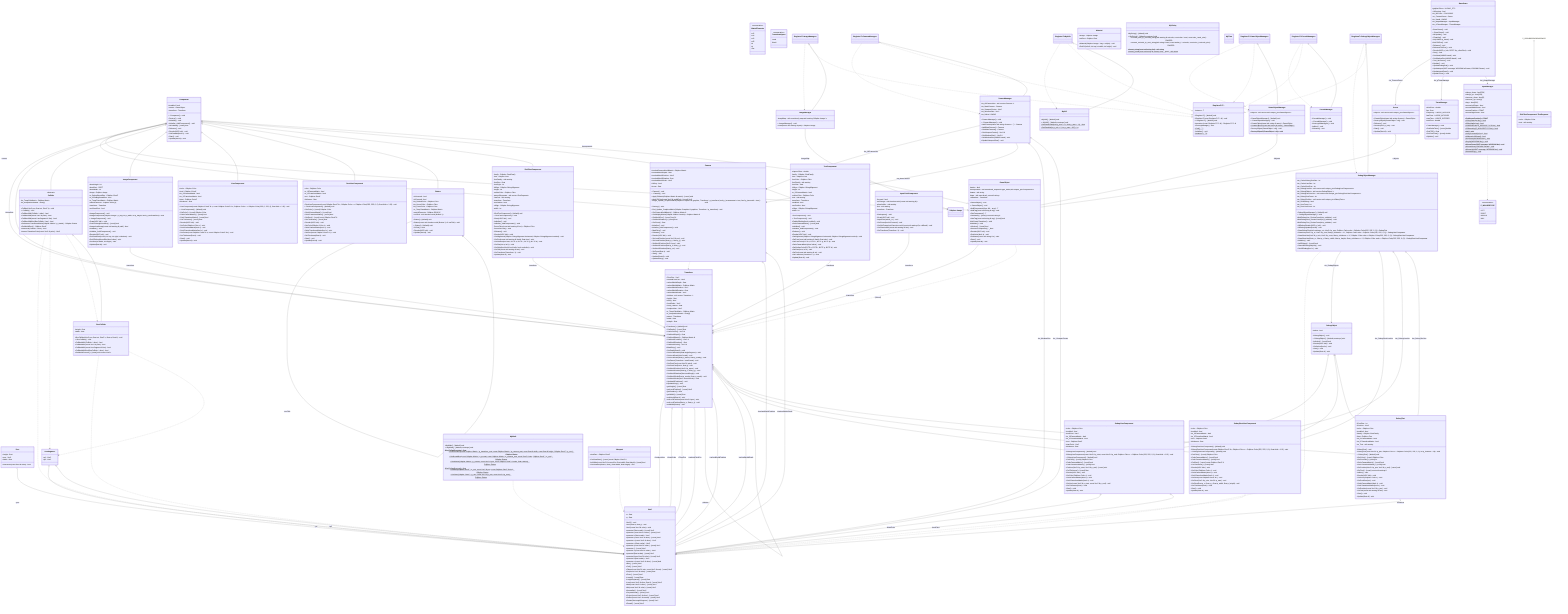 classDiagram
    class C_0016480947060394780245["Vec2"]
    class C_0016480947060394780245 {
        +Vec2() void
        +Vec2(float x, float y) void
        +Vec2(const Vec2 & other) void
        +operator*(float scalar) [const] Vec2
        +operator*(const Vec2 & other) [const] Vec2
        +operator*=(float scalar) Vec2
        +operator+(const Vec2 & other) [const] Vec2
        +operator+=(const Vec2 & other) Vec2
        +operator+=(float scalar) Vec2
        +operator-(const Vec2 & other) [const] Vec2
        +operator-() [const] Vec2
        +operator-=(const Vec2 & other) Vec2
        +operator/(float scalar) [const] Vec2
        +operator/(const Vec2 & other) [const] Vec2
        +operator/=(float scalar) Vec2
        +operator==(const Vec2 & other) [const] bool
        +Abs() [const] Vec2
        +Ceil() [const] Vec2
        +Clamp(const Vec2 & min, const Vec2 & max) [const] Vec2
        +Dot(const Vec2 & other) [const] float
        +Floor() [const] Vec2
        +Length() [const] float
        +LengthSquared() [const] float
        +Lerp(const Vec2 & other, float t) [const] Vec2
        +Max(const Vec2 & other) [const] Vec2
        +Min(const Vec2 & other) [const] Vec2
        +Normalize() [const] Vec2
        +Perpendicular() [const] Vec2
        +Project(const Vec2 & other) [const] Vec2
        +Reflect(const Vec2 & normal) [const] Vec2
        +Rotate(float angleDegrees) [const] Vec2
        +Round() [const] Vec2
        +x : float
        +y : float
    }
    class C_0008364433741114752039["Rect"]
    class C_0008364433741114752039 {
        +Intersects(const Rect & other) bool
        +height : float
        +pos : Vec2
        +width : float
    }
    class C_0012021292812520796288["Component"]
    class C_0012021292812520796288 {
        +~Component() void
        +Destroy() void
        +Initialize() void
        +Initialize_AddCompoment() void
        +IsEnabled() [const] bool
        +Release() void
        +Render(HDC hdc) void
        +SetEnabled(bool e) void
        +Start() void
        +Update(float dt) void
        #enabled : bool
        +owner : GameObject *
        +transform : Transform *
    }
    class C_0000370005033936394450["Gdiplus::Image"]
    class C_0000370005033936394450 {
    }
    class C_0006111862596534002478["Camera"]
    class C_0006111862596534002478 {
        +Camera() void
        +~Camera() void
        +ApplyToMatrix(Gdiplus::Matrix & matrix) [const] void
        +ApplyToPoint(const Vec2 & worldPos) [const] Vec2
        +Begin_Update_GraphicsMatrix(Gdiplus::Graphics & graphics, Transform * p_transform, bool p_iscameramat = true, bool p_issmooth = true) void
        +Destroy() void
        +End_Update_GraphicsMatrix(Gdiplus::Graphics & graphics, Transform * p_transform) void
        +GetCameraWorldMatrix() Gdiplus::Matrix &
        +GetMultiplyMatrix(Gdiplus::Matrix & matrix) Gdiplus::Matrix &
        +GetWorldPos() [const] Vec2 &
        +GetWorldRotation() [const] float
        +GetZoom() float
        +Initialize() void
        +Initialize_AddCompoment() void
        +MarkDirty() void
        +Release() void
        +Render(HDC hdc) void
        +SetLocalPosition(const Vec2 & pos) void
        +SetLocalPosition(float p_x, float p_y) void
        +SetWorldPosition(Vec2 & pos) void
        +SetWorldPosition(float p_x, float p_y) void
        +SetWorldRotation(float p_rot) void
        +SetZoom(float z) void
        +Start() void
        +Update(float dt) void
        +UpdateIfDirty() void
        #cachedCameraWorldMatrix : Gdiplus::Matrix
        #cachedWorldDepth : float
        #cachedWorldPosition : Vec2
        #cachedWorldRotation : float
        #cachedWorldScale : Vec2
        #isDirty : bool
        #zoom : float
    }
    class C_0010250684592540512228["GameObject"]
    class C_0010250684592540512228 {
        +GameObject() void
        +~GameObject() void
        +AddComponent<T,Args...>(Args &&... args) T *
        +AddTag(const std::string & tag) void
        +GetComponent<T>() T *
        +GetName() [const] const std::string &
        +HasTag(const std::string & tag) [const] bool
        #InitCreateTransform() void
        #Initialize() void
        +IsActive() [const] bool
        +RemoveComponent<T,Args...>() _Bool
        +Render(HDC hdc) void
        +SetActive(bool a) void
        +SetName(const std::string & n) void
        +Start() void
        +Update(float dt) void
        #active : bool
        #components : std::unordered_map&lt;std::type_index,std::unique_ptr&lt;Component&gt;&gt;
        #name : std::string
        #tags : std::unordered_set&lt;std::string&gt;
        +transform : Transform *
    }
    class C_0009743155639492764517["MatrixElements"]
    class C_0009743155639492764517 {
        <<enumeration>>
        m11
        m12
        m21
        m22
        dx
        dy
        Size
    }
    class C_0011529733206085767575["TransformSpace"]
    class C_0011529733206085767575 {
        <<enumeration>>
        Local
        World
    }
    class C_0013979161094353040123["Transform"]
    class C_0013979161094353040123 {
        #Transform() [default] void
        +GetDepth() [const] float
        +GetPivotPos() Vec2 &
        +GetWorldDepth() float
        +GetWorldMatrix() Gdiplus::Matrix &
        +GetWorldPosition() Vec2 &
        +GetWorldRotation() float
        +GetWorldScale() Vec2 &
        #MarkDirty() void
        +SetDepth(float d) void
        +SetLocalRotation(float angleDegrees) void
        +SetLocalScale(Vec2 scale) void
        +SetLocalScale(float p_scalex, float p_scaley) void
        +SetParent(Transform * newParent) void
        +SetPivotPos(const Vec2 & pivot) void
        +SetPivotPos(float x, float y) void
        +SetWorldPosition(Vec2 & p_wpos) void
        +SetWorldPosition(float p_x, float p_y) void
        +SetWorldRotation(float worldAngle) void
        +SetWorldScale(float p_xscale, float p_yscale) void
        +SetWorldScale(Vec2 & worldScale) void
        +UpdateAllPositions() void
        #UpdateIfDirty() void
        +getHeight() [const] float
        +getLocalPosition() [const] Vec2
        +getRotation() float
        +getWidth() [const] float
        +setHeight(float h) void
        +setLocalPosition(const Vec2 & pos) void
        +setLocalPosition(float p_x, float p_y) void
        +setWidth(float w) void
        +PivotPos : Vec2
        +cachedPivotPos : Vec2
        -cachedWorldDepth : float
        -cachedWorldMatrix : Gdiplus::Matrix
        -cachedWorldPosition : Vec2
        -cachedWorldRotation : float
        -cachedWorldScale : Vec2
        -children : std::vector&lt;Transform *&gt;
        +height : float
        -isDirty : bool
        +localScale : Vec2
        +local_rotation : float
        +localposition : Vec2
        -m_TempCalcMatrix : Gdiplus::Matrix
        -m_tempcachedmatrix : float[6]
        -parent : Transform *
        +width : float
        +zdepth : float
    }
    class C_0011044441207668165372["SingletonT&lt;T&gt;"]
    class C_0011044441207668165372 {
        #SingletonT() [default] void
        #SingletonT(const SingletonT&lt;T&gt; &) void
        #~SingletonT() [default] void
        #operator=(const SingletonT&lt;T&gt; &) SingletonT&lt;T&gt; &
        +DestroyManager() void
        +GetI() T *$
        +Initialize() void
        +Instance() T &$
        -instance : T *
    }
    class C_0013661311382128640226["SingletonT&lt;CameraManager&gt;"]
    class C_0013661311382128640226 {
    }
    class C_0010602408877764505757["CameraManager"]
    class C_0010602408877764505757 {
        +CameraManager() void
        +~CameraManager() void
        +AddCamera(const std::string & name = "") Camera *
        +AddMainCamera() Camera *
        +GetMainCamera() Camera *
        +GetViewportCenter() Vec2 &
        +GetWindowSize() Vec2 &
        +SetWindowSize(HWND hwnd) void
        #UpdateViewportSize() void
        #m_AllCameraVec : std::vector&lt;Camera *&gt;
        #m_MainCamera : Camera *
        #m_ViewportCenter : Vec2
        #m_WindowSize : Vec2
        #m_hWnd : HWND
    }
    class C_0012662634402439666456["LineSegment"]
    class C_0012662634402439666456 {
        +p1 : Vec2
        +p2 : Vec2
    }
    class C_0014710440344490690589["Collider"]
    class C_0014710440344490690589 {
        <<abstract>>
        +Collider(Vec2 pos, float rot, SizeF s) void
        +~Collider() void
        +CollidesWith(Collider * other) bool*
        +CollidesWith(const Vec2 & point) bool*
        +CollidesWith(const LineSegment & line) bool*
        +CollidesWithBox(BoxCollider * box) bool*
        +GetInverseTransformMatrix(Gdiplus::Matrix * p_matrix) Gdiplus::Status
        +GetWorldRect() Gdiplus::RectF
        +Intersects(Collider * other) bool
        +InverseTransformPoint(const Vec2 & point) Vec2
        #m_TempCalcMatrix : Gdiplus::Matrix
        #m_tempcachedmatrix : float[6]
    }
    class C_0005411490672434116202["BoxCollider"]
    class C_0005411490672434116202 {
        +BoxCollider(Vec2 pos, float rot, SizeF s, float w, float h) void
        +~BoxCollider() void
        +CollidesWith(Collider * other) bool
        +CollidesWith(const Vec2 & point) bool
        +CollidesWith(const LineSegment & line) bool
        +CollidesWithBox(BoxCollider * other) bool
        +GetWorldCorners() [const] std::vector&lt;Vec2&gt;
        +height : float
        +width : float
    }
    class C_0007426470158294810457["ImageComponent"]
    class C_0007426470158294810457 {
        +ImageComponent() void
        +ImageComponent(Gdiplus::Image * p_img, int p_width, int p_height, bool p_useDrawRect) void
        +~ImageComponent() void
        +Draw(HDC hdc) void
        +GetISDebugBoundBox() [const] bool
        +ImageLoadImage(const std::wstring & path) bool
        +Initialize() void
        +Initialize_AddCompoment() void
        +Render(HDC hdc) void
        +SetDrawRect(int left, int top, int right, int bottom) void
        +SetISDebugBoundBox(bool value) void
        +SetSize(int width, int height) void
        +Update(float dt) void
        -drawHeight : int
        -drawRect : RECT
        -drawWidth : int
        -image : Gdiplus::Image *
        -m_DebugBoundBox : Gdiplus::RectF
        -m_ISDebugBoundBox : bool
        -m_TempTransMatrix : Gdiplus::Matrix
        -matrixElements : Gdiplus::REAL[6]
        -transform : Transform *
        -useDrawRect : bool
    }
    class C_0011492085545754070408["SingletonT&lt;ImageManager&gt;"]
    class C_0011492085545754070408 {
    }
    class C_0017393003743977498017["ImageManager"]
    class C_0017393003743977498017 {
        +~ImageManager() void
        +Load(const std::wstring & path) Gdiplus::Image *
        -imageMap : std::unordered_map&lt;std::wstring,Gdiplus::Image *&gt;
    }
    class C_0013047365441492111311["DebugObject"]
    class C_0013047365441492111311 {
        +DebugObject() void
        +~DebugObject() [default,constexpr] void
        +IsActive() [const] bool
        +Render(HDC hdc) void
        +SetActive(bool a) void
        +Start() void
        +Update(float dt) void
        #active : bool
    }
    class C_0017289291423747156513["DebugLineComponent"]
    class C_0017289291423747156513 {
        +DebugLineComponent() [default] void
        +DebugLineComponent(const Vec2 & p_start, const Vec2 & p_end, Gdiplus::Color c = Gdiplus::Color&lpar;255, 255, 0, 0&rpar;, float thick = 1.0f) void
        +~DebugLineComponent() [default] void
        +GetColor() [const] Gdiplus::Color
        +GetIsCameraMatrix() [const] bool
        +GetIsTransformMatrix() [const] bool
        +GetLine(Vec2 & p_start, Vec2 & p_end) [const] void
        +GetThickness() [const] float
        +Render(HDC hdc) void
        +SetColor(Gdiplus::Color c) void
        +SetIsCameraMatrix(bool v) void
        +SetIsTransformMatrix(bool v) void
        +SetLine(const Vec2 & p_start, const Vec2 & p_end) void
        +SetThickness(float t) void
        +Start() void
        +Update(float dt) void
        #color : Gdiplus::Color
        #enabled : bool
        #endPoint : Vec2
        #m_ISCameraMatrix : bool
        #m_ISTransformMatrix : bool
        #rect : Gdiplus::RectF
        #startPoint : Vec2
        #thickness : float
    }
    class C_0013402360081878303675["DebugRectLineComponent"]
    class C_0013402360081878303675 {
        +DebugRectLineComponent() [default] void
        +DebugRectLineComponent(const Gdiplus::RectF & r, Gdiplus::Color c = Gdiplus::Color&lpar;255, 255, 0, 0&rpar;, float thick = 1.0f) void
        +~DebugRectLineComponent() [default] void
        +GetColor() [const] Gdiplus::Color
        +GetIsCameraMatrix() [const] bool
        +GetIsTransformMatrix() [const] bool
        +GetRect() [const] const Gdiplus::RectF &
        +GetThickness() [const] float
        +Render(HDC hdc) void
        +SetColor(Gdiplus::Color c) void
        +SetIsCameraMatrix(bool v) void
        +SetIsTransformMatrix(bool v) void
        +SetRect(const Gdiplus::RectF & r) void
        +SetRect(Vec2 & p_min, Vec2 & p_max) void
        +SetRect(float p_x, float p_y, float p_width, float p_height) void
        +SetThickness(float t) void
        +Start() void
        +Update(float dt) void
        #color : Gdiplus::Color
        #enabled : bool
        #m_ISCameraMatrix : bool
        #m_ISTransformMatrix : bool
        #rect : Gdiplus::RectF
        #thickness : float
    }
    class C_0009292021707070627199["DebugText"]
    class C_0009292021707070627199 {
        +DebugText() void
        +DebugText(const Vec2 & p_pos, Gdiplus::Color c = Gdiplus::Color&lpar;255, 255, 0, 0&rpar;, int p_fontsize = 18) void
        +~DebugText() [default] void
        +GetColor() [const] Gdiplus::Color
        +GetFontSize() [const] int
        +GetIsCameraMatrix() [const] bool
        +GetIsTransformMatrix() [const] bool
        +GetPosition(Vec2 & p_pos, Vec2 & p_end) [const] void
        +GetText() [const] const std::wstring &
        +Initlize() void
        +Render(HDC hdc) void
        +SetColor(Gdiplus::Color c) void
        +SetFontSize(int t) void
        +SetIsCameraMatrix(bool v) void
        +SetIsTransformMatrix(bool v) void
        +SetPosition(const Vec2 & p_pos) void
        +SetText(const std::wstring & text) void
        +Start() void
        +Update(float dt) void
        #FontSize : int
        #Position : Vec2
        #color : Gdiplus::Color
        #enabled : bool
        #family : Gdiplus::FontFamily *
        #font : Gdiplus::Font *
        #m_ISCameraMatrix : bool
        #m_ISTransformMatrix : bool
        #m_Text : std::wstring
    }
    class C_0011886883320507445221["SingletonT&lt;DebugObjectManager&gt;"]
    class C_0011886883320507445221 {
    }
    class C_0006671170546776371142["DebugObjectManager"]
    class C_0006671170546776371142 {
        +DebugObjectManager() [default] void
        +~DebugObjectManager() void
        #AddDebugLine_ResizeCount(int p_addsize) void
        #AddDebugRect_ResizeCount(int p_addsize) void
        #AddDebugText_ResizeCount(int p_addsize) void
        +AllDebugRender(HDC p_hdc) void
        +AllDebugUpdate(float dt) void
        +DrawDebugText(std::wstring p_str, Vec2 & p_pos, Gdiplus::Color color = Gdiplus::Color&lpar;255, 255, 0, 0&rpar;) DebugText *
        +DrawLine(Vec2 & p_st, Vec2 & p_end, float p_thickness = 1.f, Gdiplus::Color color = Gdiplus::Color&lpar;255, 255, 0, 0&rpar;) DebugLineComponent *
        +DrawRectLine(Vec2 & p_min, Vec2 & p_max, float p_thickness = 1.f, Gdiplus::Color color = Gdiplus::Color&lpar;255, 255, 0, 0&rpar;) DebugRectLineComponent *
        +DrawRectLine(float p_x, float p_y, float p_width, float p_height, float p_thickness = 1.f, Gdiplus::Color color = Gdiplus::Color&lpar;255, 255, 0, 0&rpar;) DebugRectLineComponent *
        +Initialize() void
        +IsAllDebug() [const] bool
        +ResetAllDebugObjects() void
        +SetAllDebug(bool v) void
        #m_CacheDebugTextSize : int
        #m_CacheLineSize : int
        #m_CacheRectSize : int
        #m_DebugLineVec : std::vector&lt;std::unique_ptr&lt;DebugLineComponent&gt;&gt;
        #m_DebugObjects : std::vector&lt;DebugObject *&gt;
        #m_DebugRectLineVec : std::vector&lt;std::unique_ptr&lt;DebugRectLineComponent&gt;&gt;
        #m_DebugTextCount : int
        #m_DebugTextVec : std::vector&lt;std::unique_ptr&lt;DebugText&gt;&gt;
        #m_ISAllDebug : bool
        #m_LineCount : int
        #m_RectLineCount : int
    }
    class C_0015695959574086753925["MyMath"]
    class C_0015695959574086753925 {
        +MyMath() [default] void
        +~MyMath() [default,constexpr] void
        #DegToRad(float deg) float$
        +GetBoundBox(const Gdiplus::Matrix * p_transform_mat, const Gdiplus::Matrix * p_camera_mat, const float & width, const float & height, Gdiplus::RectF * p_rect) Gdiplus::Status$
        +GetBoundBox(const Gdiplus::Matrix * p_srcmat, const Gdiplus::Matrix * p_camera_mat, const SizeF & size, Gdiplus::RectF * p_rect) Gdiplus::Status$
        +GetMatrix(Gdiplus::Matrix * p_srcmat, const Vec2 & pos, const Gdiplus::SizeF & scale, float rotation) Gdiplus::Status$
        #RadToDeg(float rad) float$
        +SetRect(Gdiplus::RectF * p_rect, const Vec2 & pos, const Gdiplus::SizeF & size) Gdiplus::Status$
        +SetRect(Gdiplus::RectF * p_rect, const Vec2 & p_min, const Vec2 & p_max) Gdiplus::Status$
    }
    class C_0009691662641127124450["LineComponent"]
    class C_0009691662641127124450 {
        +LineComponent(const Gdiplus::PointF & s, const Gdiplus::PointF & e, Gdiplus::Color c = Gdiplus::Color&lpar;255, 0, 255, 0&rpar;, float thick = 1.0f) void
        +~LineComponent() [default] void
        +GetColor() [const] Gdiplus::Color
        +GetIsCameraMatrix() [const] bool
        +GetIsTransformMatrix() [const] bool
        +GetThickness() [const] float
        +Render(HDC hdc) void
        +SetColor(Gdiplus::Color c) void
        +SetIsCameraMatrix(bool v) void
        +SetIsTransformMatrix(bool v) void
        +SetPoints(const Gdiplus::PointF & s, const Gdiplus::PointF & e) void
        +SetThickness(float t) void
        +Start() void
        +Update(float dt) void
        #color : Gdiplus::Color
        #end : Gdiplus::PointF
        #m_ISCameraMatrix : bool
        #m_ISTransformMatrix : bool
        #start : Gdiplus::PointF
        #thickness : float
    }
    class C_0011912902467100122064["RectLineComponent"]
    class C_0011912902467100122064 {
        +RectLineComponent(const Gdiplus::RectF & r, Gdiplus::Color c = Gdiplus::Color&lpar;255, 255, 0, 0&rpar;, float thick = 1.0f) void
        +~RectLineComponent() [default] void
        +GetColor() [const] Gdiplus::Color
        +GetIsCameraMatrix() [const] bool
        +GetIsTransformMatrix() [const] bool
        +GetRect() [const] const Gdiplus::RectF &
        +GetThickness() [const] float
        +Render(HDC hdc) void
        +SetColor(Gdiplus::Color c) void
        +SetIsCameraMatrix(bool v) void
        +SetIsTransformMatrix(bool v) void
        +SetRect(const Gdiplus::RectF & r) void
        +SetThickness(float t) void
        +Start() void
        +Update(float dt) void
        -color : Gdiplus::Color
        -m_ISCameraMatrix : bool
        -m_ISTransformMatrix : bool
        -rect : Gdiplus::RectF
        -thickness : float
    }
    class C_0002707729954124650755["E_MOUSEETYPE"]
    class C_0002707729954124650755 {
        <<enumeration>>
        LEFT
        RIGHT
        MIDDLE
        MAX
    }
    class C_0007529291253653007674["InputManager"]
    class C_0007529291253653007674 {
        +GetMousePosition() POINT$
        +ISKeyDown(int key) bool$
        +ISKeyUp(int key) bool$
        +ISMouseDown(E_MOUSEETYPE btn) bool$
        +ISMouseUp(E_MOUSEETYPE btn) bool$
        +Init() void$
        +IsKeyPressed(int key) bool$
        +IsMouseLeftDown() bool$
        +KeyDown(WPARAM key) void$
        +KeyUp(WPARAM key) void$
        +MouseDown(UINT message, WPARAM btn) void$
        +MouseMove(LPARAM lParam) void$
        +MouseUp(UINT message, WPARAM btn) void$
        +ResetAllKey() void$
        +iskeys_down : bool[256]
        +iskeys_up : bool[256]
        +ismouse_down : bool[3]
        +ismouse_up : bool[3]
        +keys : bool[256]
        +mouseLeftDown : bool
        +mouseMiddleDown : bool
        +mousePosition : POINT
        +mouseRightDown : bool
    }
    class C_0012798265388312005056["Material"]
    class C_0012798265388312005056 {
        +Material(Gdiplus::Image * img = nullptr) void
        +SetUV(int left, int top, int width, int height) void
        +image : Gdiplus::Image *
        +uvRect : Gdiplus::Rect
    }
    class C_0006543205476927866422["MyString"]
    class C_0006543205476927866422 {
        +MyString() [default] void
        +~MyString() [default,constexpr] void
        +convert_ansi_to_unicode_string(std::wstring & unicode, const char * ansi, const size_t ansi_size) DWORD
        +convert_unicode_to_ansi_string(std::string & ansi, const wchar_t * unicode, const size_t unicode_size) DWORD
        +format_string(const std::string fmt) std::string$
        +format_string<Args...>(const std::string & format, Args... args) std::string$
    }
    class C_0012543508281110658058["MyTime"]
    class C_0012543508281110658058 {
    }
    class C_0018360792939543365666["SingletonT&lt;MyUtil&gt;"]
    class C_0018360792939543365666 {
    }
    class C_0013713340247719435639["MyUtil"]
    class C_0013713340247719435639 {
        +MyUtil() [default] void
        +~MyUtil() [default,constexpr] void
        +GetRandFloat(float p_min = 0.f, float p_max = 1.f) float$
        +GetRandInt(int p_min = 0, int p_max = 100) int$
    }
    class C_0012676504793219311971["Viewport"]
    class C_0012676504793219311971 {
        +GetViewRect() [const] const Gdiplus::RectF &
        +IsVisible(const Vec2 & screenPos, float width, float height) [const] bool
        +SetViewRect(float x, float y, float width, float height) void
        -viewRect : Gdiplus::RectF
    }
    class C_0009082757426868238184["SingletonT&lt;GameObjectManager&gt;"]
    class C_0009082757426868238184 {
    }
    class C_0005560623204830570427["GameObjectManager"]
    class C_0005560623204830570427 {
        +GameObjectManager() [default] void
        +~GameObjectManager() void
        +CreateObject(const std::string & name) GameObject *
        +CreateObjectS(const std::string & name) GameObject *$
        +DestroyObject(GameObject * obj) void
        +DestroyObjectS(GameObject * obj) void$
        #objects : std::vector&lt;std::unique_ptr&lt;GameObject&gt;&gt;
    }
    class C_0014693033089461591607["SingletonT&lt;FacadeManager&gt;"]
    class C_0014693033089461591607 {
    }
    class C_0016140491647462731610["FacadeManager"]
    class C_0016140491647462731610 {
        +FacadeManager() void
        +~FacadeManager() void
        +DestroyAllManagers() void
        +Initlize() void
        +Release() void
    }
    class C_0005375663403181666835["Scene"]
    class C_0005375663403181666835 {
        +CreateObject(const std::string & name) GameObject *
        +DestroyObject(GameObject * obj) void
        +Release() void
        +Render(HDC p_hdc) void
        +Start() void
        +Update(float dt) void
        +objects : std::vector&lt;std::unique_ptr&lt;GameObject&gt;&gt;
    }
    class C_0000221405838615140689["Button"]
    class C_0000221405838615140689 {
        +Button() [default] void
        +Button(const std::function&lt;void &lpar;Button *&rpar;&gt; & onClick) void
        +~Button() [default] void
        -ISClick() bool
        +Render(HDC hdc) void
        +Update(float dt) void
        +isHovered : bool
        +isPressed : bool
        #m_DefaultColor : Gdiplus::Color
        #m_HoverColor : Gdiplus::Color
        #m_PressColor : Gdiplus::Color
        -m_TempTransMatrix : Gdiplus::Matrix
        -matrixElements : Gdiplus::REAL[6]
        +onClick : std::function&lt;void &lpar;Button *&rpar;&gt;
    }
    class C_0014246112670391732192["InputFieldComponent"]
    class C_0014246112670391732192 {
        +Backspace() void
        +Draw(HDC hdc) void
        +InputChar(wchar_t c) void
        +SetFocus(bool isFocused) void
        +SetOnChange(std::function&lt;void &lpar;const std::wstring &&rpar;&gt; callback) void
        +SetPlaceholder(const std::wstring & hint) void
        +SetTransform(Transform * t) void
        -focused : bool
        -onChange : std::function&lt;void &lpar;const std::wstring &&rpar;&gt;
        -placeholder : std::wstring
        -text : std::wstring
        -transform : Transform *
    }
    class C_0006468325429240224623["RichTextComponent"]
    class C_0006468325429240224623 {
        +RichTextComponent() [default] void
        +~RichTextComponent() void
        +Draw(HDC hdc) void
        +Initialize() void
        +Initialize_AddCompoment() void
        -ParseColor(const std::wstring & hex) Gdiplus::Color
        -ParseRichText() void
        +Release() void
        +Render(HDC hdc) void
        +SetAlignment(Gdiplus::StringAlignment horizontal, Gdiplus::StringAlignment vertical) void
        +SetFont(const std::wstring & family, float size) void
        +SetOutline(bool use, BYTE a, BYTE r, BYTE g, BYTE b) void
        +SetSize(int w, int h) void
        +SetStyle(bool bold, bool italic, bool underline) void
        +SetText(const std::wstring & text) void
        +SetTransform(Transform * t) void
        +Update(float dt) void
        -family : Gdiplus::FontFamily *
        -font : Gdiplus::Font *
        -fontFamily : std::wstring
        -fontSize : float
        -fontStyle : int
        -hAlign : Gdiplus::StringAlignment
        -height : int
        -outlineColor : Gdiplus::Color
        -parsedSegments : std::vector&lt;TextSegment&gt;
        -rawText : std::wstring
        -transform : Transform *
        -useOutline : bool
        -vAlign : Gdiplus::StringAlignment
        -width : int
    }
    class C_0010200758658661813511["RichTextComponent::TextSegment"]
    class C_0010200758658661813511 {
        +color : Gdiplus::Color
        +text : std::wstring
    }
    class C_0012700147483782556045["TextComponent"]
    class C_0012700147483782556045 {
        +TextComponent() void
        +~TextComponent() void
        +EnableBlinking(bool enabled) void
        +GetIsCameraMatrix() [const] bool
        +Initialize() void
        +Initialize_AddCompoment() void
        +Release() void
        +Render(HDC hdc) void
        +SetAlignment(Gdiplus::StringAlignment horizontal, Gdiplus::StringAlignment vertical) void
        +SetFont(const std::wstring & family, float size) void
        +SetFontColor(BYTE a, BYTE r, BYTE g, BYTE b) void
        +SetIsCameraMatrix(bool value) void
        +SetOutlineColor(BYTE a, BYTE r, BYTE g, BYTE b) void
        +SetSize(int w, int h) void
        +SetText(const std::wstring & str) void
        +SetTransform(Transform * t) void
        +Update(float dt) void
        -elapsedTime : double
        -family : Gdiplus::FontFamily *
        -font : Gdiplus::Font *
        -fontColor : Gdiplus::Color
        -fontFamily : std::wstring
        -fontSize : float
        -hAlign : Gdiplus::StringAlignment
        -height : int
        -m_ISCameraMatrix : bool
        -outlineColor : Gdiplus::Color
        -text : std::wstring
        -transform : Transform *
        -useBlink : bool
        -useOutline : bool
        -vAlign : Gdiplus::StringAlignment
        -width : int
    }
    class C_0005365101254653150826["BaseGame"]
    class C_0005365101254653150826 {
        +BaseGame() void
        +~BaseGame() void
        +AllUpdate() void
        +CleanUp() void
        +Init(HWND p_hwnd) void
        #InitGDIPlus() void
        +Release() void
        #ReleaseGDIPlus() void
        +Render(HDC p_hdc, RECT & p_clientRect) void
        +Run() void
        +SetHwnd(HWND hwnd) void
        +SetWindowSize(HWND hwnd) void
        +Test_InitScene() void
        #Update() void
        +UpdateDebugEnd() void
        +UpdateInput(UINT message, WPARAM wParam, LPARAM lParam) void
        #UpdateInputReset() void
        #UpdateTimer() void
        #gdiplusToken : ULONG_PTR
        +isRunning : bool
        #m_BGColor : COLORREF
        +m_CurrentScene : Scene *
        #m_Hwnd : HWND
        #m_pInputManager : InputManager *
        #m_pTimerManager : TimerManager *
    }
    class C_0006104864286880803545["TimerManager"]
    class C_0006104864286880803545 {
        +TimerManager() void
        +GetDeltaTime() [const] double
        +GetFPS() float
        +GetTotalTime() [const] double
        +Update() void
        -deltaTime : double
        -fps : float
        -frequency : LARGE_INTEGER
        -lastTime : LARGE_INTEGER
        -startTime : LARGE_INTEGER
        -totalTime : double
    }
    C_0008364433741114752039 o-- C_0016480947060394780245 : +pos
    C_0012021292812520796288 --> C_0010250684592540512228 : +owner
    C_0012021292812520796288 --> C_0013979161094353040123 : +transform
    C_0006111862596534002478 ..> C_0013979161094353040123 : 
    C_0006111862596534002478 o-- C_0016480947060394780245 : #cachedWorldPosition
    C_0006111862596534002478 o-- C_0016480947060394780245 : #cachedWorldScale
    C_0012021292812520796288 <|-- C_0006111862596534002478 : 
    C_0010250684592540512228 o-- C_0012021292812520796288 : #components
    C_0010250684592540512228 --> C_0013979161094353040123 : +transform
    C_0013979161094353040123 o-- C_0016480947060394780245 : +localposition
    C_0013979161094353040123 o-- C_0016480947060394780245 : +localScale
    C_0013979161094353040123 o-- C_0016480947060394780245 : +PivotPos
    C_0013979161094353040123 o-- C_0016480947060394780245 : +cachedPivotPos
    C_0013979161094353040123 --> C_0013979161094353040123 : -parent
    C_0013979161094353040123 --> C_0013979161094353040123 : -children
    C_0013979161094353040123 o-- C_0016480947060394780245 : -cachedWorldPosition
    C_0013979161094353040123 o-- C_0016480947060394780245 : -cachedWorldScale
    C_0013979161094353040123 <.. C_0010250684592540512228 : +[friend]
    C_0012021292812520796288 <|-- C_0013979161094353040123 : 
    C_0013661311382128640226 ..> C_0010602408877764505757 : 
    C_0013661311382128640226 ..|> C_0011044441207668165372 : 
    C_0010602408877764505757 --> C_0006111862596534002478 : #m_AllCameraVec
    C_0010602408877764505757 --> C_0006111862596534002478 : #m_MainCamera
    C_0010602408877764505757 o-- C_0016480947060394780245 : #m_WindowSize
    C_0010602408877764505757 o-- C_0016480947060394780245 : #m_ViewportCenter
    C_0013661311382128640226 <|-- C_0010602408877764505757 : 
    C_0012662634402439666456 o-- C_0016480947060394780245 : +p1
    C_0012662634402439666456 o-- C_0016480947060394780245 : +p2
    C_0014710440344490690589 ..> C_0016480947060394780245 : 
    C_0014710440344490690589 ..> C_0012662634402439666456 : 
    C_0014710440344490690589 ..> C_0005411490672434116202 : 
    C_0012021292812520796288 <|-- C_0014710440344490690589 : 
    C_0005411490672434116202 ..> C_0016480947060394780245 : 
    C_0005411490672434116202 ..> C_0012662634402439666456 : 
    C_0014710440344490690589 <|-- C_0005411490672434116202 : 
    C_0007426470158294810457 --> C_0013979161094353040123 : -transform
    C_0012021292812520796288 <|-- C_0007426470158294810457 : 
    C_0011492085545754070408 ..> C_0017393003743977498017 : 
    C_0011492085545754070408 ..|> C_0011044441207668165372 : 
    C_0017393003743977498017 --> C_0000370005033936394450 : -imageMap
    C_0011492085545754070408 <|-- C_0017393003743977498017 : 
    C_0017289291423747156513 o-- C_0016480947060394780245 : #startPoint
    C_0017289291423747156513 o-- C_0016480947060394780245 : #endPoint
    C_0013047365441492111311 <|-- C_0017289291423747156513 : 
    C_0013979161094353040123 <|-- C_0017289291423747156513 : 
    C_0013402360081878303675 ..> C_0016480947060394780245 : 
    C_0013047365441492111311 <|-- C_0013402360081878303675 : 
    C_0013979161094353040123 <|-- C_0013402360081878303675 : 
    C_0009292021707070627199 o-- C_0016480947060394780245 : #Position
    C_0013047365441492111311 <|-- C_0009292021707070627199 : 
    C_0013979161094353040123 <|-- C_0009292021707070627199 : 
    C_0011886883320507445221 ..> C_0006671170546776371142 : 
    C_0011886883320507445221 ..|> C_0011044441207668165372 : 
    C_0006671170546776371142 ..> C_0016480947060394780245 : 
    C_0006671170546776371142 --> C_0013047365441492111311 : #m_DebugObjects
    C_0006671170546776371142 o-- C_0013402360081878303675 : #m_DebugRectLineVec
    C_0006671170546776371142 o-- C_0017289291423747156513 : #m_DebugLineVec
    C_0006671170546776371142 o-- C_0009292021707070627199 : #m_DebugTextVec
    C_0011886883320507445221 <|-- C_0006671170546776371142 : 
    C_0015695959574086753925 ..> C_0016480947060394780245 : 
    C_0012021292812520796288 <|-- C_0009691662641127124450 : 
    C_0012021292812520796288 <|-- C_0011912902467100122064 : 
    C_0007529291253653007674 ..> C_0002707729954124650755 : 
    C_0018360792939543365666 ..> C_0013713340247719435639 : 
    C_0018360792939543365666 ..|> C_0011044441207668165372 : 
    C_0018360792939543365666 <|-- C_0013713340247719435639 : 
    C_0012676504793219311971 ..> C_0016480947060394780245 : 
    C_0009082757426868238184 ..> C_0005560623204830570427 : 
    C_0009082757426868238184 ..|> C_0011044441207668165372 : 
    C_0005560623204830570427 o-- C_0010250684592540512228 : #objects
    C_0009082757426868238184 <|-- C_0005560623204830570427 : 
    C_0014693033089461591607 ..> C_0016140491647462731610 : 
    C_0014693033089461591607 ..|> C_0011044441207668165372 : 
    C_0014693033089461591607 <|-- C_0016140491647462731610 : 
    C_0005375663403181666835 o-- C_0010250684592540512228 : +objects
    C_0000221405838615140689 --> C_0000221405838615140689 : +onClick
    C_0012021292812520796288 <|-- C_0000221405838615140689 : 
    C_0014246112670391732192 --> C_0013979161094353040123 : -transform
    C_0006468325429240224623 --> C_0013979161094353040123 : -transform
    C_0012021292812520796288 <|-- C_0006468325429240224623 : 
    C_0006468325429240224623 ()-- C_0010200758658661813511 : 
    C_0012700147483782556045 --> C_0013979161094353040123 : -transform
    C_0012021292812520796288 <|-- C_0012700147483782556045 : 
    C_0005365101254653150826 --> C_0005375663403181666835 : +m_CurrentScene
    C_0005365101254653150826 --> C_0006104864286880803545 : #m_pTimerManager
    C_0005365101254653150826 --> C_0007529291253653007674 : #m_pInputManager

%% Generated with clang-uml, version 0.6.2
%% LLVM version clang version 20.1.7 (https://github.com/llvm/llvm-project.git 6146a88f60492b520a36f8f8f3231e15f3cc6082)